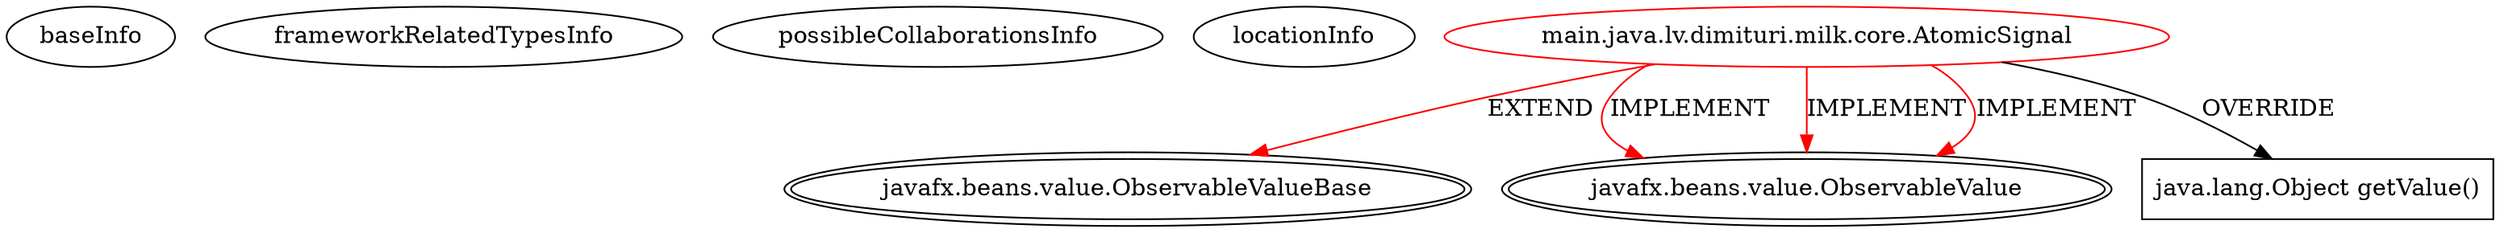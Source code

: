 digraph {
baseInfo[graphId=2474,category="extension_graph",isAnonymous=false,possibleRelation=false]
frameworkRelatedTypesInfo[0="javafx.beans.value.ObservableValueBase",1="javafx.beans.value.ObservableValue",2="javafx.beans.value.ObservableValue",3="javafx.beans.value.ObservableValue"]
possibleCollaborationsInfo[]
locationInfo[projectName="dimituri-milk",filePath="/dimituri-milk/milk-master/milk-core/src/main/java/lv/dimituri/milk/core/AtomicSignal.java",contextSignature="AtomicSignal",graphId="2474"]
0[label="main.java.lv.dimituri.milk.core.AtomicSignal",vertexType="ROOT_CLIENT_CLASS_DECLARATION",isFrameworkType=false,color=red]
1[label="javafx.beans.value.ObservableValueBase",vertexType="FRAMEWORK_CLASS_TYPE",isFrameworkType=true,peripheries=2]
2[label="javafx.beans.value.ObservableValue",vertexType="FRAMEWORK_INTERFACE_TYPE",isFrameworkType=true,peripheries=2]
5[label="java.lang.Object getValue()",vertexType="OVERRIDING_METHOD_DECLARATION",isFrameworkType=false,shape=box]
0->1[label="EXTEND",color=red]
0->2[label="IMPLEMENT",color=red]
0->2[label="IMPLEMENT",color=red]
0->2[label="IMPLEMENT",color=red]
0->5[label="OVERRIDE"]
}
